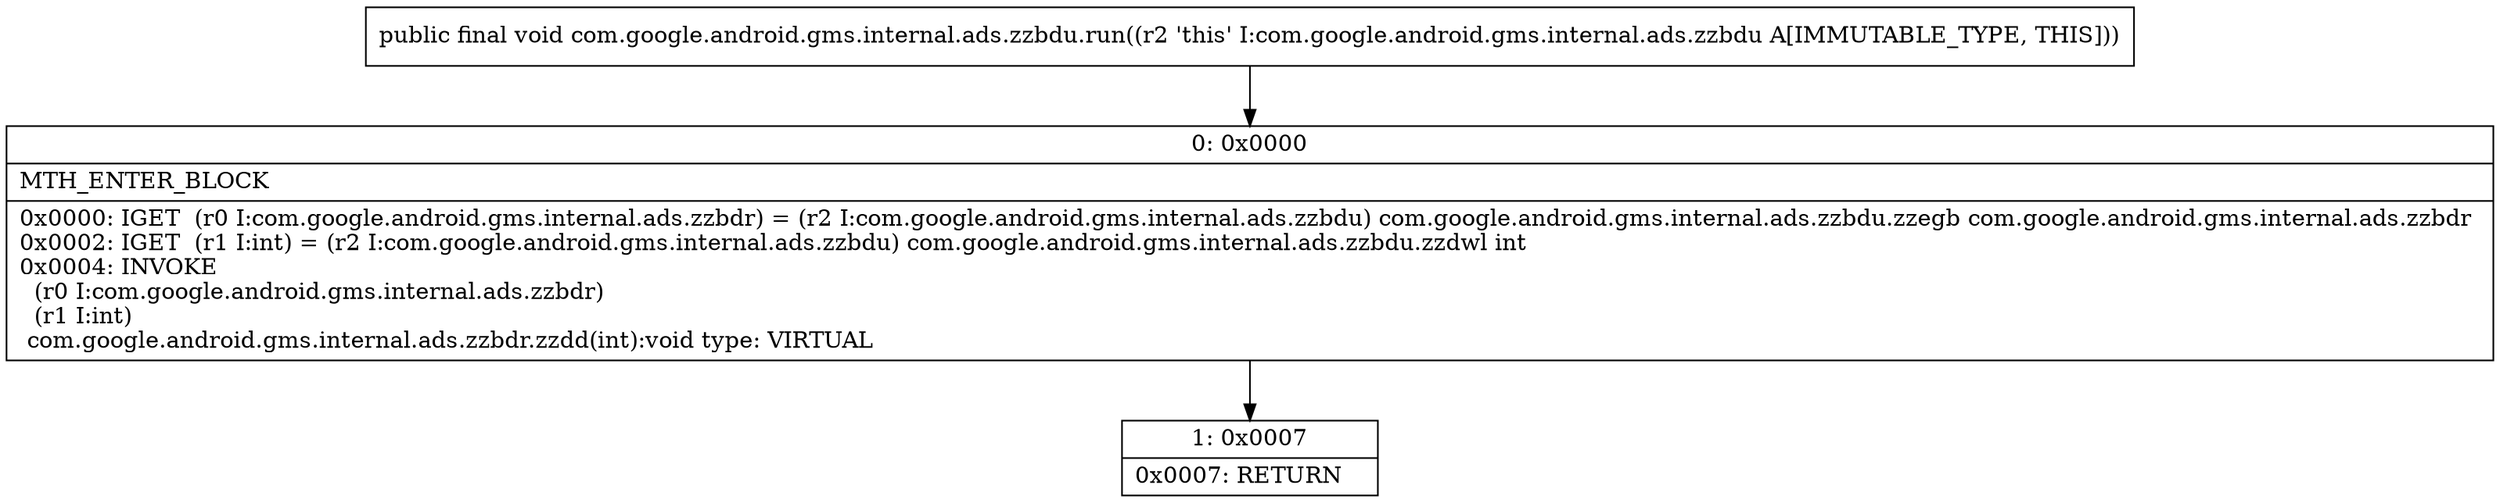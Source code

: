 digraph "CFG forcom.google.android.gms.internal.ads.zzbdu.run()V" {
Node_0 [shape=record,label="{0\:\ 0x0000|MTH_ENTER_BLOCK\l|0x0000: IGET  (r0 I:com.google.android.gms.internal.ads.zzbdr) = (r2 I:com.google.android.gms.internal.ads.zzbdu) com.google.android.gms.internal.ads.zzbdu.zzegb com.google.android.gms.internal.ads.zzbdr \l0x0002: IGET  (r1 I:int) = (r2 I:com.google.android.gms.internal.ads.zzbdu) com.google.android.gms.internal.ads.zzbdu.zzdwl int \l0x0004: INVOKE  \l  (r0 I:com.google.android.gms.internal.ads.zzbdr)\l  (r1 I:int)\l com.google.android.gms.internal.ads.zzbdr.zzdd(int):void type: VIRTUAL \l}"];
Node_1 [shape=record,label="{1\:\ 0x0007|0x0007: RETURN   \l}"];
MethodNode[shape=record,label="{public final void com.google.android.gms.internal.ads.zzbdu.run((r2 'this' I:com.google.android.gms.internal.ads.zzbdu A[IMMUTABLE_TYPE, THIS])) }"];
MethodNode -> Node_0;
Node_0 -> Node_1;
}

